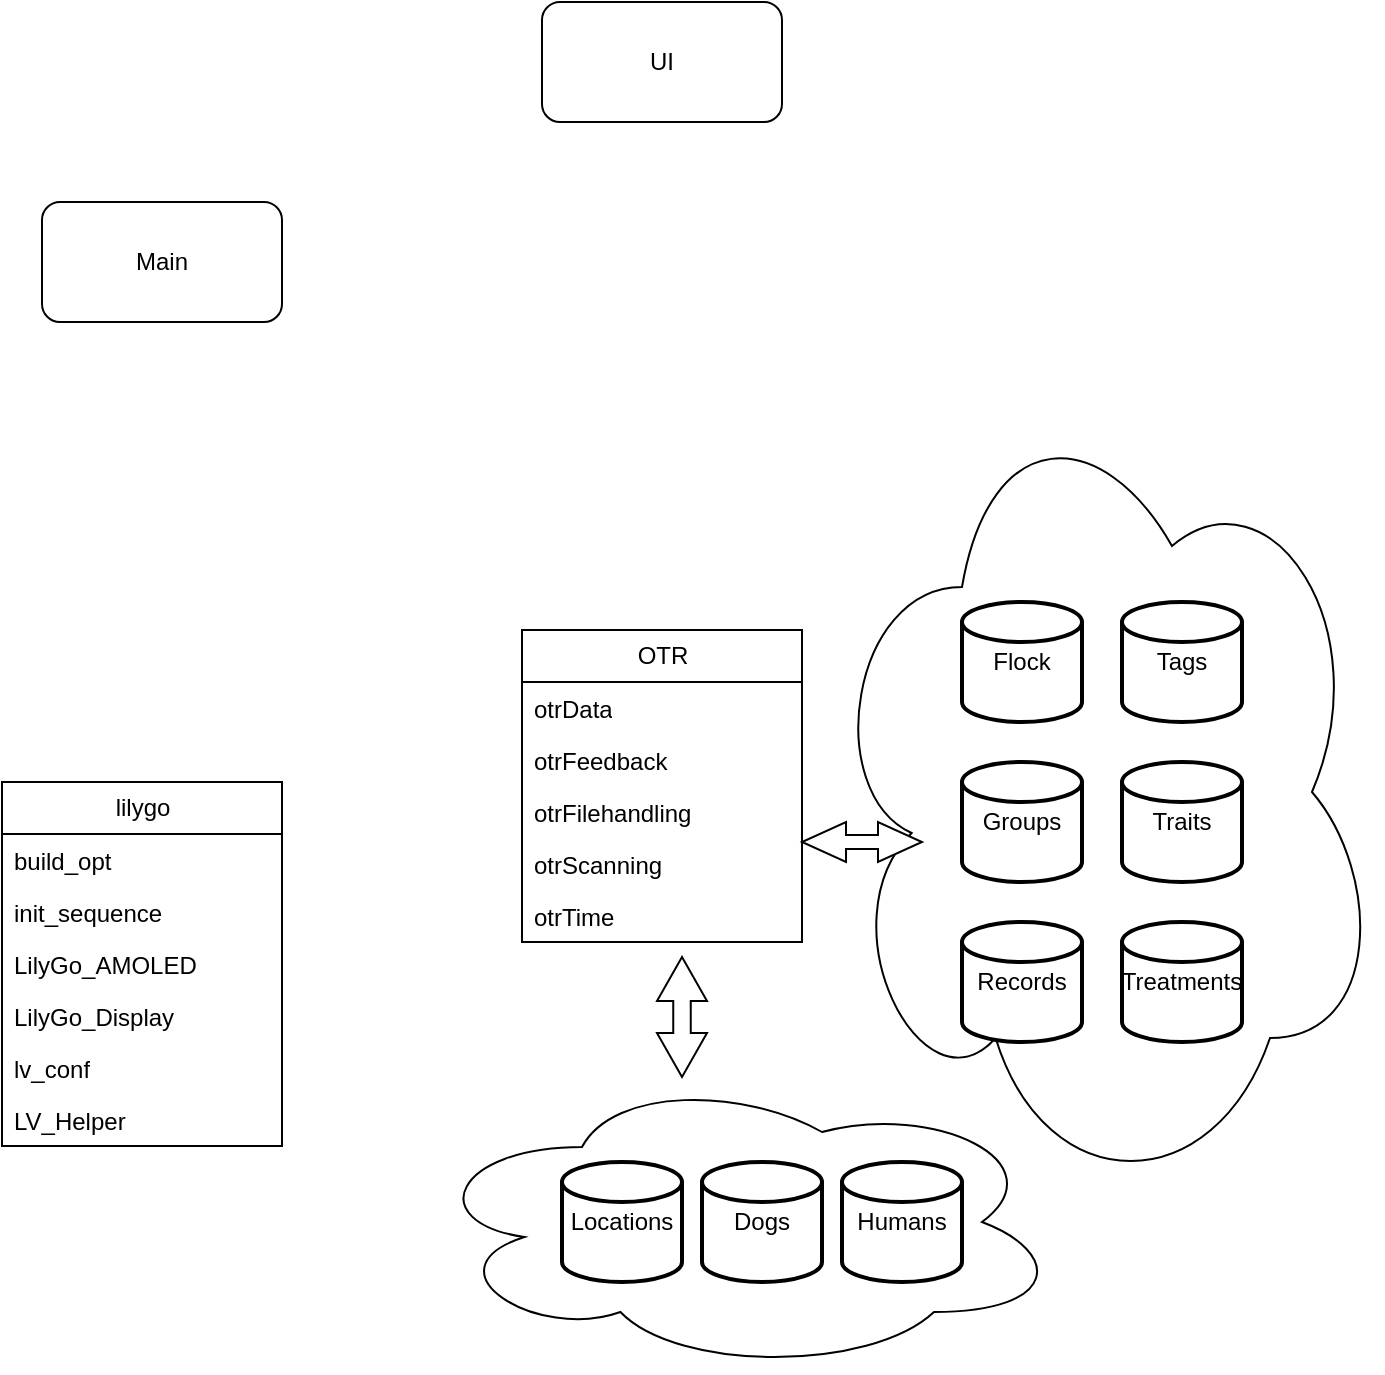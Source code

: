 <mxfile>
    <diagram id="bYGCBgh0_FuUdnAUKO34" name="Page-1">
        <mxGraphModel dx="929" dy="822" grid="1" gridSize="10" guides="1" tooltips="1" connect="1" arrows="1" fold="1" page="1" pageScale="1" pageWidth="1169" pageHeight="827" background="none" math="0" shadow="0">
            <root>
                <mxCell id="0"/>
                <mxCell id="1" parent="0"/>
                <mxCell id="2" value="Main" style="rounded=1;whiteSpace=wrap;html=1;" parent="1" vertex="1">
                    <mxGeometry x="60" y="170" width="120" height="60" as="geometry"/>
                </mxCell>
                <mxCell id="3" value="UI" style="rounded=1;whiteSpace=wrap;html=1;" parent="1" vertex="1">
                    <mxGeometry x="310" y="70" width="120" height="60" as="geometry"/>
                </mxCell>
                <mxCell id="13" value="&lt;span style=&quot;background-color: light-dark(#ffffff, var(--ge-dark-color, #121212));&quot;&gt;lilygo&lt;/span&gt;" style="swimlane;fontStyle=0;childLayout=stackLayout;horizontal=1;startSize=26;fillColor=none;horizontalStack=0;resizeParent=1;resizeParentMax=0;resizeLast=0;collapsible=1;marginBottom=0;html=1;" parent="1" vertex="1">
                    <mxGeometry x="40" y="460" width="140" height="182" as="geometry"/>
                </mxCell>
                <mxCell id="14" value="build_opt" style="text;strokeColor=none;fillColor=none;align=left;verticalAlign=top;spacingLeft=4;spacingRight=4;overflow=hidden;rotatable=0;points=[[0,0.5],[1,0.5]];portConstraint=eastwest;whiteSpace=wrap;html=1;" parent="13" vertex="1">
                    <mxGeometry y="26" width="140" height="26" as="geometry"/>
                </mxCell>
                <mxCell id="15" value="init_sequence" style="text;strokeColor=none;fillColor=none;align=left;verticalAlign=top;spacingLeft=4;spacingRight=4;overflow=hidden;rotatable=0;points=[[0,0.5],[1,0.5]];portConstraint=eastwest;whiteSpace=wrap;html=1;" parent="13" vertex="1">
                    <mxGeometry y="52" width="140" height="26" as="geometry"/>
                </mxCell>
                <mxCell id="16" value="LilyGo_AMOLED" style="text;strokeColor=none;fillColor=none;align=left;verticalAlign=top;spacingLeft=4;spacingRight=4;overflow=hidden;rotatable=0;points=[[0,0.5],[1,0.5]];portConstraint=eastwest;whiteSpace=wrap;html=1;" parent="13" vertex="1">
                    <mxGeometry y="78" width="140" height="26" as="geometry"/>
                </mxCell>
                <mxCell id="17" value="LilyGo_Display" style="text;strokeColor=none;fillColor=none;align=left;verticalAlign=top;spacingLeft=4;spacingRight=4;overflow=hidden;rotatable=0;points=[[0,0.5],[1,0.5]];portConstraint=eastwest;whiteSpace=wrap;html=1;" parent="13" vertex="1">
                    <mxGeometry y="104" width="140" height="26" as="geometry"/>
                </mxCell>
                <mxCell id="18" value="lv_conf" style="text;strokeColor=none;fillColor=none;align=left;verticalAlign=top;spacingLeft=4;spacingRight=4;overflow=hidden;rotatable=0;points=[[0,0.5],[1,0.5]];portConstraint=eastwest;whiteSpace=wrap;html=1;" parent="13" vertex="1">
                    <mxGeometry y="130" width="140" height="26" as="geometry"/>
                </mxCell>
                <mxCell id="19" value="LV_Helper" style="text;strokeColor=none;fillColor=none;align=left;verticalAlign=top;spacingLeft=4;spacingRight=4;overflow=hidden;rotatable=0;points=[[0,0.5],[1,0.5]];portConstraint=eastwest;whiteSpace=wrap;html=1;" parent="13" vertex="1">
                    <mxGeometry y="156" width="140" height="26" as="geometry"/>
                </mxCell>
                <mxCell id="31" value="" style="group" parent="1" vertex="1" connectable="0">
                    <mxGeometry x="250" y="260" width="480" height="495" as="geometry"/>
                </mxCell>
                <mxCell id="30" value="" style="shape=cloud;whiteSpace=wrap;html=1;" parent="31" vertex="1">
                    <mxGeometry x="200" width="280" height="410" as="geometry"/>
                </mxCell>
                <mxCell id="29" value="" style="shape=cloud;whiteSpace=wrap;html=1;" parent="31" vertex="1">
                    <mxGeometry y="345" width="320" height="150" as="geometry"/>
                </mxCell>
                <mxCell id="6" value="&lt;span style=&quot;background-color: light-dark(#ffffff, var(--ge-dark-color, #121212));&quot;&gt;OTR&lt;/span&gt;" style="swimlane;fontStyle=0;childLayout=stackLayout;horizontal=1;startSize=26;fillColor=none;horizontalStack=0;resizeParent=1;resizeParentMax=0;resizeLast=0;collapsible=1;marginBottom=0;html=1;" parent="31" vertex="1">
                    <mxGeometry x="50" y="124" width="140" height="156" as="geometry"/>
                </mxCell>
                <mxCell id="7" value="otrData" style="text;strokeColor=none;fillColor=none;align=left;verticalAlign=top;spacingLeft=4;spacingRight=4;overflow=hidden;rotatable=0;points=[[0,0.5],[1,0.5]];portConstraint=eastwest;whiteSpace=wrap;html=1;" parent="6" vertex="1">
                    <mxGeometry y="26" width="140" height="26" as="geometry"/>
                </mxCell>
                <mxCell id="8" value="otrFeedback" style="text;strokeColor=none;fillColor=none;align=left;verticalAlign=top;spacingLeft=4;spacingRight=4;overflow=hidden;rotatable=0;points=[[0,0.5],[1,0.5]];portConstraint=eastwest;whiteSpace=wrap;html=1;" parent="6" vertex="1">
                    <mxGeometry y="52" width="140" height="26" as="geometry"/>
                </mxCell>
                <mxCell id="9" value="otrFilehandling" style="text;strokeColor=none;fillColor=none;align=left;verticalAlign=top;spacingLeft=4;spacingRight=4;overflow=hidden;rotatable=0;points=[[0,0.5],[1,0.5]];portConstraint=eastwest;whiteSpace=wrap;html=1;" parent="6" vertex="1">
                    <mxGeometry y="78" width="140" height="26" as="geometry"/>
                </mxCell>
                <mxCell id="10" value="otrScanning" style="text;strokeColor=none;fillColor=none;align=left;verticalAlign=top;spacingLeft=4;spacingRight=4;overflow=hidden;rotatable=0;points=[[0,0.5],[1,0.5]];portConstraint=eastwest;whiteSpace=wrap;html=1;" parent="6" vertex="1">
                    <mxGeometry y="104" width="140" height="26" as="geometry"/>
                </mxCell>
                <mxCell id="11" value="otrTime" style="text;strokeColor=none;fillColor=none;align=left;verticalAlign=top;spacingLeft=4;spacingRight=4;overflow=hidden;rotatable=0;points=[[0,0.5],[1,0.5]];portConstraint=eastwest;whiteSpace=wrap;html=1;" parent="6" vertex="1">
                    <mxGeometry y="130" width="140" height="26" as="geometry"/>
                </mxCell>
                <mxCell id="20" value="Flock" style="strokeWidth=2;html=1;shape=mxgraph.flowchart.database;whiteSpace=wrap;" parent="31" vertex="1">
                    <mxGeometry x="270" y="110" width="60" height="60" as="geometry"/>
                </mxCell>
                <mxCell id="21" value="Groups" style="strokeWidth=2;html=1;shape=mxgraph.flowchart.database;whiteSpace=wrap;" parent="31" vertex="1">
                    <mxGeometry x="270" y="190" width="60" height="60" as="geometry"/>
                </mxCell>
                <mxCell id="22" value="Records" style="strokeWidth=2;html=1;shape=mxgraph.flowchart.database;whiteSpace=wrap;" parent="31" vertex="1">
                    <mxGeometry x="270" y="270" width="60" height="60" as="geometry"/>
                </mxCell>
                <mxCell id="23" value="Tags" style="strokeWidth=2;html=1;shape=mxgraph.flowchart.database;whiteSpace=wrap;" parent="31" vertex="1">
                    <mxGeometry x="350" y="110" width="60" height="60" as="geometry"/>
                </mxCell>
                <mxCell id="24" value="Traits" style="strokeWidth=2;html=1;shape=mxgraph.flowchart.database;whiteSpace=wrap;" parent="31" vertex="1">
                    <mxGeometry x="350" y="190" width="60" height="60" as="geometry"/>
                </mxCell>
                <mxCell id="25" value="Treatments" style="strokeWidth=2;html=1;shape=mxgraph.flowchart.database;whiteSpace=wrap;" parent="31" vertex="1">
                    <mxGeometry x="350" y="270" width="60" height="60" as="geometry"/>
                </mxCell>
                <mxCell id="26" value="Locations" style="strokeWidth=2;html=1;shape=mxgraph.flowchart.database;whiteSpace=wrap;" parent="31" vertex="1">
                    <mxGeometry x="70" y="390" width="60" height="60" as="geometry"/>
                </mxCell>
                <mxCell id="27" value="Dogs" style="strokeWidth=2;html=1;shape=mxgraph.flowchart.database;whiteSpace=wrap;" parent="31" vertex="1">
                    <mxGeometry x="140" y="390" width="60" height="60" as="geometry"/>
                </mxCell>
                <mxCell id="28" value="Humans" style="strokeWidth=2;html=1;shape=mxgraph.flowchart.database;whiteSpace=wrap;" parent="31" vertex="1">
                    <mxGeometry x="210" y="390" width="60" height="60" as="geometry"/>
                </mxCell>
                <mxCell id="33" value="" style="html=1;shadow=0;dashed=0;align=center;verticalAlign=middle;shape=mxgraph.arrows2.twoWayArrow;dy=0.65;dx=22;" vertex="1" parent="31">
                    <mxGeometry x="190" y="220" width="60" height="20" as="geometry"/>
                </mxCell>
                <mxCell id="32" value="" style="html=1;shadow=0;dashed=0;align=center;verticalAlign=middle;shape=mxgraph.arrows2.twoWayArrow;dy=0.65;dx=22;rotation=90;" vertex="1" parent="31">
                    <mxGeometry x="100" y="305" width="60" height="25" as="geometry"/>
                </mxCell>
            </root>
        </mxGraphModel>
    </diagram>
</mxfile>